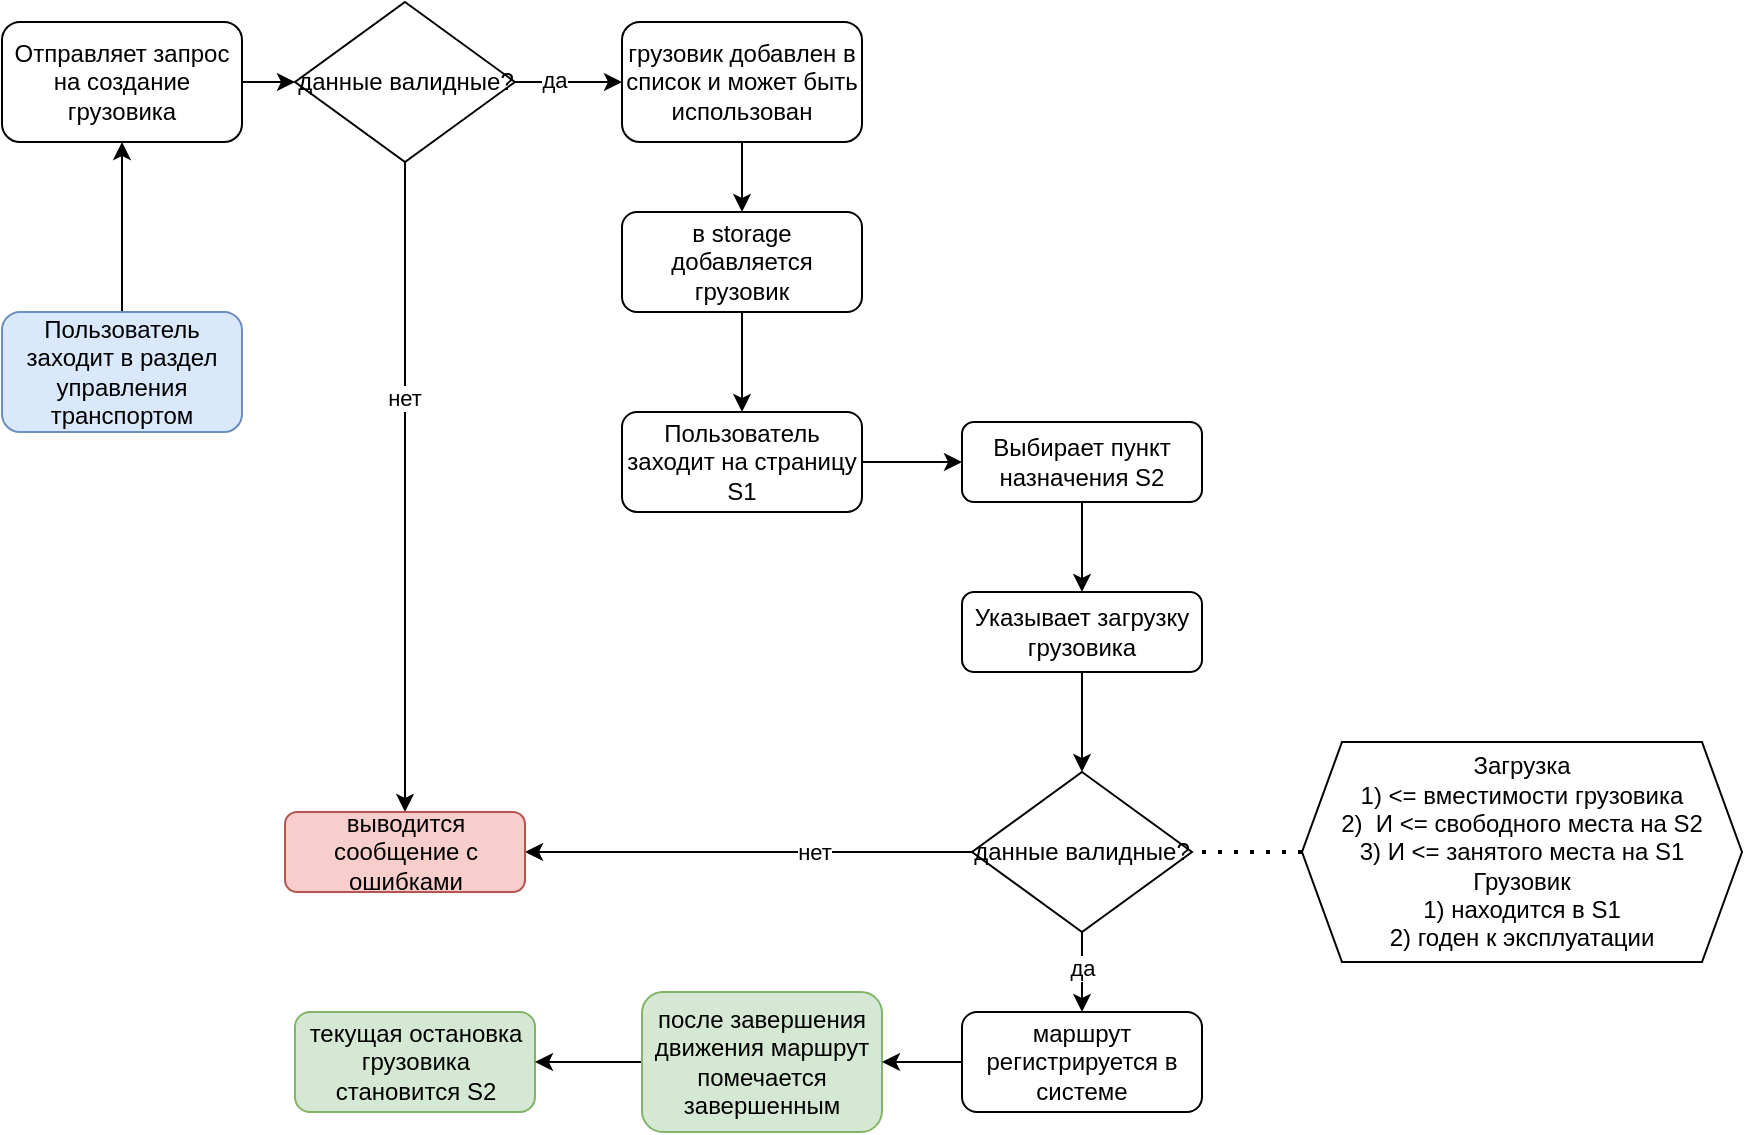 <mxfile version="21.6.6" type="github">
  <diagram id="C5RBs43oDa-KdzZeNtuy" name="Page-1">
    <mxGraphModel dx="1122" dy="1931" grid="1" gridSize="10" guides="1" tooltips="1" connect="1" arrows="1" fold="1" page="1" pageScale="1" pageWidth="827" pageHeight="1169" math="0" shadow="0">
      <root>
        <mxCell id="WIyWlLk6GJQsqaUBKTNV-0" />
        <mxCell id="WIyWlLk6GJQsqaUBKTNV-1" parent="WIyWlLk6GJQsqaUBKTNV-0" />
        <mxCell id="xACKgGWQE1Jlsn4HB2AZ-22" value="" style="edgeStyle=orthogonalEdgeStyle;rounded=0;orthogonalLoop=1;jettySize=auto;html=1;" edge="1" parent="WIyWlLk6GJQsqaUBKTNV-1" source="xACKgGWQE1Jlsn4HB2AZ-1" target="xACKgGWQE1Jlsn4HB2AZ-8">
          <mxGeometry relative="1" as="geometry" />
        </mxCell>
        <mxCell id="xACKgGWQE1Jlsn4HB2AZ-1" value="грузовик добавлен в список и может быть использован" style="rounded=1;whiteSpace=wrap;html=1;fontSize=12;glass=0;strokeWidth=1;shadow=0;" vertex="1" parent="WIyWlLk6GJQsqaUBKTNV-1">
          <mxGeometry x="610" y="-45" width="120" height="60" as="geometry" />
        </mxCell>
        <mxCell id="xACKgGWQE1Jlsn4HB2AZ-17" value="" style="edgeStyle=orthogonalEdgeStyle;rounded=0;orthogonalLoop=1;jettySize=auto;html=1;" edge="1" parent="WIyWlLk6GJQsqaUBKTNV-1" source="xACKgGWQE1Jlsn4HB2AZ-3" target="xACKgGWQE1Jlsn4HB2AZ-15">
          <mxGeometry relative="1" as="geometry" />
        </mxCell>
        <mxCell id="xACKgGWQE1Jlsn4HB2AZ-3" value="Отправляет запрос на создание грузовика" style="rounded=1;whiteSpace=wrap;html=1;fontSize=12;glass=0;strokeWidth=1;shadow=0;" vertex="1" parent="WIyWlLk6GJQsqaUBKTNV-1">
          <mxGeometry x="300" y="-45" width="120" height="60" as="geometry" />
        </mxCell>
        <mxCell id="xACKgGWQE1Jlsn4HB2AZ-18" value="" style="edgeStyle=orthogonalEdgeStyle;rounded=0;orthogonalLoop=1;jettySize=auto;html=1;" edge="1" parent="WIyWlLk6GJQsqaUBKTNV-1" source="xACKgGWQE1Jlsn4HB2AZ-4" target="xACKgGWQE1Jlsn4HB2AZ-3">
          <mxGeometry relative="1" as="geometry" />
        </mxCell>
        <mxCell id="xACKgGWQE1Jlsn4HB2AZ-4" value="Пользователь заходит в раздел управления транспортом" style="rounded=1;whiteSpace=wrap;html=1;fontSize=12;glass=0;strokeWidth=1;shadow=0;fillColor=#dae8fc;strokeColor=#6c8ebf;" vertex="1" parent="WIyWlLk6GJQsqaUBKTNV-1">
          <mxGeometry x="300" y="100" width="120" height="60" as="geometry" />
        </mxCell>
        <mxCell id="xACKgGWQE1Jlsn4HB2AZ-5" value="текущая остановка грузовика становится S2" style="rounded=1;whiteSpace=wrap;html=1;fontSize=12;glass=0;strokeWidth=1;shadow=0;fillColor=#d5e8d4;strokeColor=#82b366;" vertex="1" parent="WIyWlLk6GJQsqaUBKTNV-1">
          <mxGeometry x="446.5" y="450" width="120" height="50" as="geometry" />
        </mxCell>
        <mxCell id="xACKgGWQE1Jlsn4HB2AZ-14" value="" style="edgeStyle=orthogonalEdgeStyle;rounded=0;orthogonalLoop=1;jettySize=auto;html=1;" edge="1" parent="WIyWlLk6GJQsqaUBKTNV-1" source="xACKgGWQE1Jlsn4HB2AZ-6" target="xACKgGWQE1Jlsn4HB2AZ-5">
          <mxGeometry relative="1" as="geometry" />
        </mxCell>
        <mxCell id="xACKgGWQE1Jlsn4HB2AZ-6" value="после завершения движения маршрут помечается завершенным" style="rounded=1;whiteSpace=wrap;html=1;fontSize=12;glass=0;strokeWidth=1;shadow=0;fillColor=#d5e8d4;strokeColor=#82b366;" vertex="1" parent="WIyWlLk6GJQsqaUBKTNV-1">
          <mxGeometry x="620" y="440" width="120" height="70" as="geometry" />
        </mxCell>
        <mxCell id="xACKgGWQE1Jlsn4HB2AZ-11" value="" style="edgeStyle=orthogonalEdgeStyle;rounded=0;orthogonalLoop=1;jettySize=auto;html=1;entryX=0.5;entryY=0;entryDx=0;entryDy=0;" edge="1" parent="WIyWlLk6GJQsqaUBKTNV-1" source="xACKgGWQE1Jlsn4HB2AZ-8" target="xACKgGWQE1Jlsn4HB2AZ-28">
          <mxGeometry relative="1" as="geometry">
            <mxPoint x="680" y="210" as="targetPoint" />
          </mxGeometry>
        </mxCell>
        <mxCell id="xACKgGWQE1Jlsn4HB2AZ-8" value="в storage добавляется &lt;br&gt;грузовик" style="rounded=1;whiteSpace=wrap;html=1;fontSize=12;glass=0;strokeWidth=1;shadow=0;" vertex="1" parent="WIyWlLk6GJQsqaUBKTNV-1">
          <mxGeometry x="610" y="50" width="120" height="50" as="geometry" />
        </mxCell>
        <mxCell id="xACKgGWQE1Jlsn4HB2AZ-16" value="" style="edgeStyle=orthogonalEdgeStyle;rounded=0;orthogonalLoop=1;jettySize=auto;html=1;entryX=0.5;entryY=0;entryDx=0;entryDy=0;" edge="1" parent="WIyWlLk6GJQsqaUBKTNV-1" source="xACKgGWQE1Jlsn4HB2AZ-15" target="xACKgGWQE1Jlsn4HB2AZ-34">
          <mxGeometry relative="1" as="geometry">
            <mxPoint x="530" y="230" as="targetPoint" />
          </mxGeometry>
        </mxCell>
        <mxCell id="xACKgGWQE1Jlsn4HB2AZ-21" value="нет" style="edgeLabel;html=1;align=center;verticalAlign=middle;resizable=0;points=[];" vertex="1" connectable="0" parent="xACKgGWQE1Jlsn4HB2AZ-16">
          <mxGeometry x="-0.278" y="-1" relative="1" as="geometry">
            <mxPoint as="offset" />
          </mxGeometry>
        </mxCell>
        <mxCell id="xACKgGWQE1Jlsn4HB2AZ-19" value="" style="edgeStyle=orthogonalEdgeStyle;rounded=0;orthogonalLoop=1;jettySize=auto;html=1;" edge="1" parent="WIyWlLk6GJQsqaUBKTNV-1" source="xACKgGWQE1Jlsn4HB2AZ-15" target="xACKgGWQE1Jlsn4HB2AZ-1">
          <mxGeometry relative="1" as="geometry" />
        </mxCell>
        <mxCell id="xACKgGWQE1Jlsn4HB2AZ-20" value="да" style="edgeLabel;html=1;align=center;verticalAlign=middle;resizable=0;points=[];" vertex="1" connectable="0" parent="xACKgGWQE1Jlsn4HB2AZ-19">
          <mxGeometry x="-0.264" y="1" relative="1" as="geometry">
            <mxPoint as="offset" />
          </mxGeometry>
        </mxCell>
        <mxCell id="xACKgGWQE1Jlsn4HB2AZ-15" value="данные валидные?" style="rhombus;whiteSpace=wrap;html=1;" vertex="1" parent="WIyWlLk6GJQsqaUBKTNV-1">
          <mxGeometry x="446.5" y="-55" width="110" height="80" as="geometry" />
        </mxCell>
        <mxCell id="xACKgGWQE1Jlsn4HB2AZ-46" value="" style="edgeStyle=orthogonalEdgeStyle;rounded=0;orthogonalLoop=1;jettySize=auto;html=1;" edge="1" parent="WIyWlLk6GJQsqaUBKTNV-1" source="xACKgGWQE1Jlsn4HB2AZ-24" target="xACKgGWQE1Jlsn4HB2AZ-6">
          <mxGeometry relative="1" as="geometry" />
        </mxCell>
        <mxCell id="xACKgGWQE1Jlsn4HB2AZ-24" value="маршрут регистрируется в системе" style="rounded=1;whiteSpace=wrap;html=1;fontSize=12;glass=0;strokeWidth=1;shadow=0;" vertex="1" parent="WIyWlLk6GJQsqaUBKTNV-1">
          <mxGeometry x="780" y="450" width="120" height="50" as="geometry" />
        </mxCell>
        <mxCell id="xACKgGWQE1Jlsn4HB2AZ-31" value="" style="edgeStyle=orthogonalEdgeStyle;rounded=0;orthogonalLoop=1;jettySize=auto;html=1;" edge="1" parent="WIyWlLk6GJQsqaUBKTNV-1" source="xACKgGWQE1Jlsn4HB2AZ-26" target="xACKgGWQE1Jlsn4HB2AZ-42">
          <mxGeometry relative="1" as="geometry">
            <mxPoint x="860" y="450" as="targetPoint" />
          </mxGeometry>
        </mxCell>
        <mxCell id="xACKgGWQE1Jlsn4HB2AZ-26" value="Указывает загрузку грузовика" style="rounded=1;whiteSpace=wrap;html=1;fontSize=12;glass=0;strokeWidth=1;shadow=0;" vertex="1" parent="WIyWlLk6GJQsqaUBKTNV-1">
          <mxGeometry x="780" y="240" width="120" height="40" as="geometry" />
        </mxCell>
        <mxCell id="xACKgGWQE1Jlsn4HB2AZ-39" value="" style="edgeStyle=orthogonalEdgeStyle;rounded=0;orthogonalLoop=1;jettySize=auto;html=1;" edge="1" parent="WIyWlLk6GJQsqaUBKTNV-1" source="xACKgGWQE1Jlsn4HB2AZ-27" target="xACKgGWQE1Jlsn4HB2AZ-26">
          <mxGeometry relative="1" as="geometry" />
        </mxCell>
        <mxCell id="xACKgGWQE1Jlsn4HB2AZ-27" value="Выбирает пункт назначения S2" style="rounded=1;whiteSpace=wrap;html=1;fontSize=12;glass=0;strokeWidth=1;shadow=0;" vertex="1" parent="WIyWlLk6GJQsqaUBKTNV-1">
          <mxGeometry x="780" y="155" width="120" height="40" as="geometry" />
        </mxCell>
        <mxCell id="xACKgGWQE1Jlsn4HB2AZ-38" value="" style="edgeStyle=orthogonalEdgeStyle;rounded=0;orthogonalLoop=1;jettySize=auto;html=1;" edge="1" parent="WIyWlLk6GJQsqaUBKTNV-1" source="xACKgGWQE1Jlsn4HB2AZ-28" target="xACKgGWQE1Jlsn4HB2AZ-27">
          <mxGeometry relative="1" as="geometry" />
        </mxCell>
        <mxCell id="xACKgGWQE1Jlsn4HB2AZ-28" value="Пользователь заходит на страницу S1" style="rounded=1;whiteSpace=wrap;html=1;fontSize=12;glass=0;strokeWidth=1;shadow=0;" vertex="1" parent="WIyWlLk6GJQsqaUBKTNV-1">
          <mxGeometry x="610" y="150" width="120" height="50" as="geometry" />
        </mxCell>
        <mxCell id="xACKgGWQE1Jlsn4HB2AZ-32" value="" style="edgeStyle=orthogonalEdgeStyle;rounded=0;orthogonalLoop=1;jettySize=auto;html=1;" edge="1" parent="WIyWlLk6GJQsqaUBKTNV-1" source="xACKgGWQE1Jlsn4HB2AZ-42" target="xACKgGWQE1Jlsn4HB2AZ-34">
          <mxGeometry relative="1" as="geometry">
            <mxPoint x="750" y="485" as="sourcePoint" />
            <mxPoint x="1070" y="555" as="targetPoint" />
          </mxGeometry>
        </mxCell>
        <mxCell id="xACKgGWQE1Jlsn4HB2AZ-35" value="нет" style="edgeLabel;html=1;align=center;verticalAlign=middle;resizable=0;points=[];" vertex="1" connectable="0" parent="xACKgGWQE1Jlsn4HB2AZ-32">
          <mxGeometry x="-0.292" relative="1" as="geometry">
            <mxPoint as="offset" />
          </mxGeometry>
        </mxCell>
        <mxCell id="xACKgGWQE1Jlsn4HB2AZ-33" value="" style="edgeStyle=orthogonalEdgeStyle;rounded=0;orthogonalLoop=1;jettySize=auto;html=1;" edge="1" parent="WIyWlLk6GJQsqaUBKTNV-1" source="xACKgGWQE1Jlsn4HB2AZ-42" target="xACKgGWQE1Jlsn4HB2AZ-24">
          <mxGeometry relative="1" as="geometry">
            <mxPoint x="970" y="485" as="sourcePoint" />
          </mxGeometry>
        </mxCell>
        <mxCell id="xACKgGWQE1Jlsn4HB2AZ-36" value="да" style="edgeLabel;html=1;align=center;verticalAlign=middle;resizable=0;points=[];" vertex="1" connectable="0" parent="xACKgGWQE1Jlsn4HB2AZ-33">
          <mxGeometry x="-0.728" y="3" relative="1" as="geometry">
            <mxPoint x="-3" y="12" as="offset" />
          </mxGeometry>
        </mxCell>
        <mxCell id="xACKgGWQE1Jlsn4HB2AZ-34" value="выводится сообщение с ошибками" style="rounded=1;whiteSpace=wrap;html=1;fontSize=12;glass=0;strokeWidth=1;shadow=0;fillColor=#f8cecc;strokeColor=#b85450;" vertex="1" parent="WIyWlLk6GJQsqaUBKTNV-1">
          <mxGeometry x="441.5" y="350" width="120" height="40" as="geometry" />
        </mxCell>
        <mxCell id="xACKgGWQE1Jlsn4HB2AZ-42" value="данные валидные?" style="rhombus;whiteSpace=wrap;html=1;" vertex="1" parent="WIyWlLk6GJQsqaUBKTNV-1">
          <mxGeometry x="785" y="330" width="110" height="80" as="geometry" />
        </mxCell>
        <mxCell id="xACKgGWQE1Jlsn4HB2AZ-44" value="Загрузка&lt;br style=&quot;border-color: var(--border-color);&quot;&gt;1) &amp;lt;= вместимости грузовика&lt;br style=&quot;border-color: var(--border-color);&quot;&gt;2)&amp;nbsp; И &amp;lt;= свободного места на S2&lt;br style=&quot;border-color: var(--border-color);&quot;&gt;3) И &amp;lt;= занятого места на S1&lt;br&gt;Грузовик &lt;br&gt;1) находится в S1&lt;br&gt;2) годен к эксплуатации&lt;br&gt;" style="shape=hexagon;perimeter=hexagonPerimeter2;whiteSpace=wrap;html=1;fixedSize=1;" vertex="1" parent="WIyWlLk6GJQsqaUBKTNV-1">
          <mxGeometry x="950" y="315" width="220" height="110" as="geometry" />
        </mxCell>
        <mxCell id="xACKgGWQE1Jlsn4HB2AZ-45" value="" style="endArrow=none;dashed=1;html=1;dashPattern=1 3;strokeWidth=2;rounded=0;entryX=1;entryY=0.5;entryDx=0;entryDy=0;" edge="1" parent="WIyWlLk6GJQsqaUBKTNV-1" source="xACKgGWQE1Jlsn4HB2AZ-44" target="xACKgGWQE1Jlsn4HB2AZ-42">
          <mxGeometry width="50" height="50" relative="1" as="geometry">
            <mxPoint x="910" y="610" as="sourcePoint" />
            <mxPoint x="960" y="560" as="targetPoint" />
          </mxGeometry>
        </mxCell>
        <mxCell id="xACKgGWQE1Jlsn4HB2AZ-48" style="edgeStyle=orthogonalEdgeStyle;rounded=0;orthogonalLoop=1;jettySize=auto;html=1;exitX=0.5;exitY=1;exitDx=0;exitDy=0;" edge="1" parent="WIyWlLk6GJQsqaUBKTNV-1" source="xACKgGWQE1Jlsn4HB2AZ-8" target="xACKgGWQE1Jlsn4HB2AZ-8">
          <mxGeometry relative="1" as="geometry" />
        </mxCell>
      </root>
    </mxGraphModel>
  </diagram>
</mxfile>
